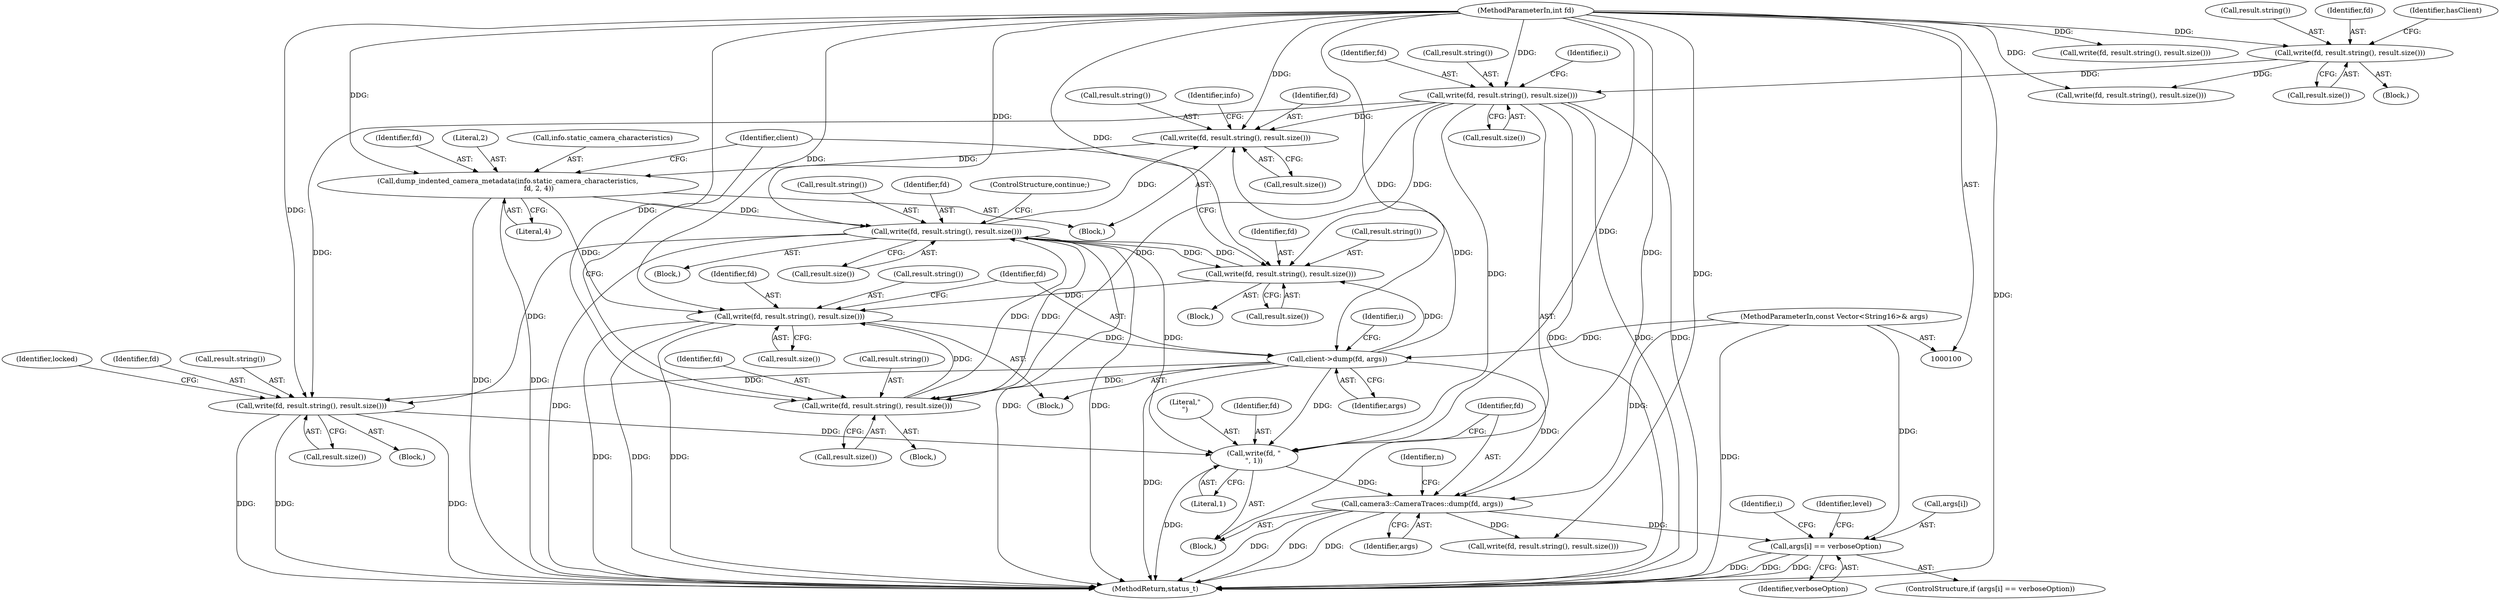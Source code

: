 digraph "1_Android_c9ab2b0bb05a7e19fb057e79b36e232809d70122@array" {
"1000364" [label="(Call,args[i] == verboseOption)"];
"1000342" [label="(Call,camera3::CameraTraces::dump(fd, args))"];
"1000338" [label="(Call,write(fd, \"\n\", 1))"];
"1000188" [label="(Call,write(fd, result.string(), result.size()))"];
"1000133" [label="(Call,write(fd, result.string(), result.size()))"];
"1000101" [label="(MethodParameterIn,int fd)"];
"1000304" [label="(Call,write(fd, result.string(), result.size()))"];
"1000278" [label="(Call,dump_indented_camera_metadata(info.static_camera_characteristics,\n                            fd, 2, 4))"];
"1000274" [label="(Call,write(fd, result.string(), result.size()))"];
"1000320" [label="(Call,client->dump(fd, args))"];
"1000316" [label="(Call,write(fd, result.string(), result.size()))"];
"1000287" [label="(Call,write(fd, result.string(), result.size()))"];
"1000223" [label="(Call,write(fd, result.string(), result.size()))"];
"1000102" [label="(MethodParameterIn,const Vector<String16>& args)"];
"1000331" [label="(Call,write(fd, result.string(), result.size()))"];
"1000365" [label="(Call,args[i])"];
"1000116" [label="(Call,write(fd, result.string(), result.size()))"];
"1000343" [label="(Identifier,fd)"];
"1000189" [label="(Identifier,fd)"];
"1000130" [label="(Block,)"];
"1000307" [label="(Call,result.size())"];
"1000226" [label="(Call,result.size())"];
"1000326" [label="(Block,)"];
"1000274" [label="(Call,write(fd, result.string(), result.size()))"];
"1000283" [label="(Literal,2)"];
"1000277" [label="(Call,result.size())"];
"1000336" [label="(Identifier,locked)"];
"1000368" [label="(Identifier,verboseOption)"];
"1000102" [label="(MethodParameterIn,const Vector<String16>& args)"];
"1000308" [label="(ControlStructure,continue;)"];
"1000279" [label="(Call,info.static_camera_characteristics)"];
"1000220" [label="(Block,)"];
"1000101" [label="(MethodParameterIn,int fd)"];
"1000340" [label="(Literal,\"\n\")"];
"1000223" [label="(Call,write(fd, result.string(), result.size()))"];
"1000278" [label="(Call,dump_indented_camera_metadata(info.static_camera_characteristics,\n                            fd, 2, 4))"];
"1000347" [label="(Identifier,n)"];
"1000299" [label="(Block,)"];
"1000136" [label="(Call,result.size())"];
"1000288" [label="(Identifier,fd)"];
"1000332" [label="(Identifier,fd)"];
"1000333" [label="(Call,result.string())"];
"1000286" [label="(Block,)"];
"1000225" [label="(Call,result.string())"];
"1000275" [label="(Identifier,fd)"];
"1000293" [label="(Identifier,client)"];
"1000133" [label="(Call,write(fd, result.string(), result.size()))"];
"1000284" [label="(Literal,4)"];
"1000363" [label="(ControlStructure,if (args[i] == verboseOption))"];
"1000319" [label="(Call,result.size())"];
"1000135" [label="(Call,result.string())"];
"1000276" [label="(Call,result.string())"];
"1000191" [label="(Call,result.size())"];
"1000304" [label="(Call,write(fd, result.string(), result.size()))"];
"1000190" [label="(Call,result.string())"];
"1000342" [label="(Call,camera3::CameraTraces::dump(fd, args))"];
"1000322" [label="(Identifier,args)"];
"1000320" [label="(Call,client->dump(fd, args))"];
"1000318" [label="(Call,result.string())"];
"1000389" [label="(MethodReturn,status_t)"];
"1000306" [label="(Call,result.string())"];
"1000383" [label="(Call,write(fd, result.string(), result.size()))"];
"1000282" [label="(Identifier,fd)"];
"1000287" [label="(Call,write(fd, result.string(), result.size()))"];
"1000149" [label="(Call,write(fd, result.string(), result.size()))"];
"1000339" [label="(Identifier,fd)"];
"1000224" [label="(Identifier,fd)"];
"1000344" [label="(Identifier,args)"];
"1000195" [label="(Identifier,i)"];
"1000280" [label="(Identifier,info)"];
"1000360" [label="(Identifier,i)"];
"1000317" [label="(Identifier,fd)"];
"1000289" [label="(Call,result.string())"];
"1000364" [label="(Call,args[i] == verboseOption)"];
"1000334" [label="(Call,result.size())"];
"1000201" [label="(Identifier,i)"];
"1000341" [label="(Literal,1)"];
"1000134" [label="(Identifier,fd)"];
"1000271" [label="(Block,)"];
"1000321" [label="(Identifier,fd)"];
"1000316" [label="(Call,write(fd, result.string(), result.size()))"];
"1000139" [label="(Identifier,hasClient)"];
"1000202" [label="(Block,)"];
"1000331" [label="(Call,write(fd, result.string(), result.size()))"];
"1000338" [label="(Call,write(fd, \"\n\", 1))"];
"1000373" [label="(Identifier,level)"];
"1000121" [label="(Block,)"];
"1000305" [label="(Identifier,fd)"];
"1000188" [label="(Call,write(fd, result.string(), result.size()))"];
"1000290" [label="(Call,result.size())"];
"1000364" -> "1000363"  [label="AST: "];
"1000364" -> "1000368"  [label="CFG: "];
"1000365" -> "1000364"  [label="AST: "];
"1000368" -> "1000364"  [label="AST: "];
"1000373" -> "1000364"  [label="CFG: "];
"1000360" -> "1000364"  [label="CFG: "];
"1000364" -> "1000389"  [label="DDG: "];
"1000364" -> "1000389"  [label="DDG: "];
"1000364" -> "1000389"  [label="DDG: "];
"1000342" -> "1000364"  [label="DDG: "];
"1000102" -> "1000364"  [label="DDG: "];
"1000342" -> "1000121"  [label="AST: "];
"1000342" -> "1000344"  [label="CFG: "];
"1000343" -> "1000342"  [label="AST: "];
"1000344" -> "1000342"  [label="AST: "];
"1000347" -> "1000342"  [label="CFG: "];
"1000342" -> "1000389"  [label="DDG: "];
"1000342" -> "1000389"  [label="DDG: "];
"1000342" -> "1000389"  [label="DDG: "];
"1000338" -> "1000342"  [label="DDG: "];
"1000101" -> "1000342"  [label="DDG: "];
"1000320" -> "1000342"  [label="DDG: "];
"1000102" -> "1000342"  [label="DDG: "];
"1000342" -> "1000383"  [label="DDG: "];
"1000338" -> "1000121"  [label="AST: "];
"1000338" -> "1000341"  [label="CFG: "];
"1000339" -> "1000338"  [label="AST: "];
"1000340" -> "1000338"  [label="AST: "];
"1000341" -> "1000338"  [label="AST: "];
"1000343" -> "1000338"  [label="CFG: "];
"1000338" -> "1000389"  [label="DDG: "];
"1000188" -> "1000338"  [label="DDG: "];
"1000304" -> "1000338"  [label="DDG: "];
"1000331" -> "1000338"  [label="DDG: "];
"1000320" -> "1000338"  [label="DDG: "];
"1000101" -> "1000338"  [label="DDG: "];
"1000188" -> "1000121"  [label="AST: "];
"1000188" -> "1000191"  [label="CFG: "];
"1000189" -> "1000188"  [label="AST: "];
"1000190" -> "1000188"  [label="AST: "];
"1000191" -> "1000188"  [label="AST: "];
"1000195" -> "1000188"  [label="CFG: "];
"1000188" -> "1000389"  [label="DDG: "];
"1000188" -> "1000389"  [label="DDG: "];
"1000188" -> "1000389"  [label="DDG: "];
"1000133" -> "1000188"  [label="DDG: "];
"1000101" -> "1000188"  [label="DDG: "];
"1000188" -> "1000223"  [label="DDG: "];
"1000188" -> "1000274"  [label="DDG: "];
"1000188" -> "1000287"  [label="DDG: "];
"1000188" -> "1000331"  [label="DDG: "];
"1000133" -> "1000130"  [label="AST: "];
"1000133" -> "1000136"  [label="CFG: "];
"1000134" -> "1000133"  [label="AST: "];
"1000135" -> "1000133"  [label="AST: "];
"1000136" -> "1000133"  [label="AST: "];
"1000139" -> "1000133"  [label="CFG: "];
"1000101" -> "1000133"  [label="DDG: "];
"1000133" -> "1000149"  [label="DDG: "];
"1000101" -> "1000100"  [label="AST: "];
"1000101" -> "1000389"  [label="DDG: "];
"1000101" -> "1000116"  [label="DDG: "];
"1000101" -> "1000149"  [label="DDG: "];
"1000101" -> "1000223"  [label="DDG: "];
"1000101" -> "1000274"  [label="DDG: "];
"1000101" -> "1000278"  [label="DDG: "];
"1000101" -> "1000287"  [label="DDG: "];
"1000101" -> "1000304"  [label="DDG: "];
"1000101" -> "1000316"  [label="DDG: "];
"1000101" -> "1000320"  [label="DDG: "];
"1000101" -> "1000331"  [label="DDG: "];
"1000101" -> "1000383"  [label="DDG: "];
"1000304" -> "1000299"  [label="AST: "];
"1000304" -> "1000307"  [label="CFG: "];
"1000305" -> "1000304"  [label="AST: "];
"1000306" -> "1000304"  [label="AST: "];
"1000307" -> "1000304"  [label="AST: "];
"1000308" -> "1000304"  [label="CFG: "];
"1000304" -> "1000389"  [label="DDG: "];
"1000304" -> "1000389"  [label="DDG: "];
"1000304" -> "1000389"  [label="DDG: "];
"1000304" -> "1000223"  [label="DDG: "];
"1000304" -> "1000274"  [label="DDG: "];
"1000304" -> "1000287"  [label="DDG: "];
"1000278" -> "1000304"  [label="DDG: "];
"1000287" -> "1000304"  [label="DDG: "];
"1000223" -> "1000304"  [label="DDG: "];
"1000304" -> "1000331"  [label="DDG: "];
"1000278" -> "1000271"  [label="AST: "];
"1000278" -> "1000284"  [label="CFG: "];
"1000279" -> "1000278"  [label="AST: "];
"1000282" -> "1000278"  [label="AST: "];
"1000283" -> "1000278"  [label="AST: "];
"1000284" -> "1000278"  [label="AST: "];
"1000293" -> "1000278"  [label="CFG: "];
"1000278" -> "1000389"  [label="DDG: "];
"1000278" -> "1000389"  [label="DDG: "];
"1000274" -> "1000278"  [label="DDG: "];
"1000278" -> "1000316"  [label="DDG: "];
"1000274" -> "1000271"  [label="AST: "];
"1000274" -> "1000277"  [label="CFG: "];
"1000275" -> "1000274"  [label="AST: "];
"1000276" -> "1000274"  [label="AST: "];
"1000277" -> "1000274"  [label="AST: "];
"1000280" -> "1000274"  [label="CFG: "];
"1000320" -> "1000274"  [label="DDG: "];
"1000320" -> "1000202"  [label="AST: "];
"1000320" -> "1000322"  [label="CFG: "];
"1000321" -> "1000320"  [label="AST: "];
"1000322" -> "1000320"  [label="AST: "];
"1000201" -> "1000320"  [label="CFG: "];
"1000320" -> "1000389"  [label="DDG: "];
"1000320" -> "1000223"  [label="DDG: "];
"1000320" -> "1000287"  [label="DDG: "];
"1000316" -> "1000320"  [label="DDG: "];
"1000102" -> "1000320"  [label="DDG: "];
"1000320" -> "1000331"  [label="DDG: "];
"1000316" -> "1000202"  [label="AST: "];
"1000316" -> "1000319"  [label="CFG: "];
"1000317" -> "1000316"  [label="AST: "];
"1000318" -> "1000316"  [label="AST: "];
"1000319" -> "1000316"  [label="AST: "];
"1000321" -> "1000316"  [label="CFG: "];
"1000316" -> "1000389"  [label="DDG: "];
"1000316" -> "1000389"  [label="DDG: "];
"1000316" -> "1000389"  [label="DDG: "];
"1000287" -> "1000316"  [label="DDG: "];
"1000223" -> "1000316"  [label="DDG: "];
"1000287" -> "1000286"  [label="AST: "];
"1000287" -> "1000290"  [label="CFG: "];
"1000288" -> "1000287"  [label="AST: "];
"1000289" -> "1000287"  [label="AST: "];
"1000290" -> "1000287"  [label="AST: "];
"1000293" -> "1000287"  [label="CFG: "];
"1000223" -> "1000220"  [label="AST: "];
"1000223" -> "1000226"  [label="CFG: "];
"1000224" -> "1000223"  [label="AST: "];
"1000225" -> "1000223"  [label="AST: "];
"1000226" -> "1000223"  [label="AST: "];
"1000293" -> "1000223"  [label="CFG: "];
"1000102" -> "1000100"  [label="AST: "];
"1000102" -> "1000389"  [label="DDG: "];
"1000331" -> "1000326"  [label="AST: "];
"1000331" -> "1000334"  [label="CFG: "];
"1000332" -> "1000331"  [label="AST: "];
"1000333" -> "1000331"  [label="AST: "];
"1000334" -> "1000331"  [label="AST: "];
"1000336" -> "1000331"  [label="CFG: "];
"1000331" -> "1000389"  [label="DDG: "];
"1000331" -> "1000389"  [label="DDG: "];
"1000331" -> "1000389"  [label="DDG: "];
}
